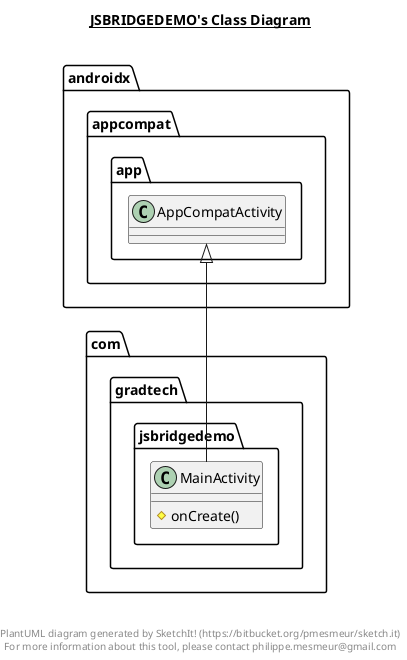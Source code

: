 @startuml

title __JSBRIDGEDEMO's Class Diagram__\n

  namespace com.gradtech.jsbridgedemo {
    class com.gradtech.jsbridgedemo.MainActivity {
        # onCreate()
    }
  }
  

  com.gradtech.jsbridgedemo.MainActivity -up-|> androidx.appcompat.app.AppCompatActivity


right footer


PlantUML diagram generated by SketchIt! (https://bitbucket.org/pmesmeur/sketch.it)
For more information about this tool, please contact philippe.mesmeur@gmail.com
endfooter

@enduml
